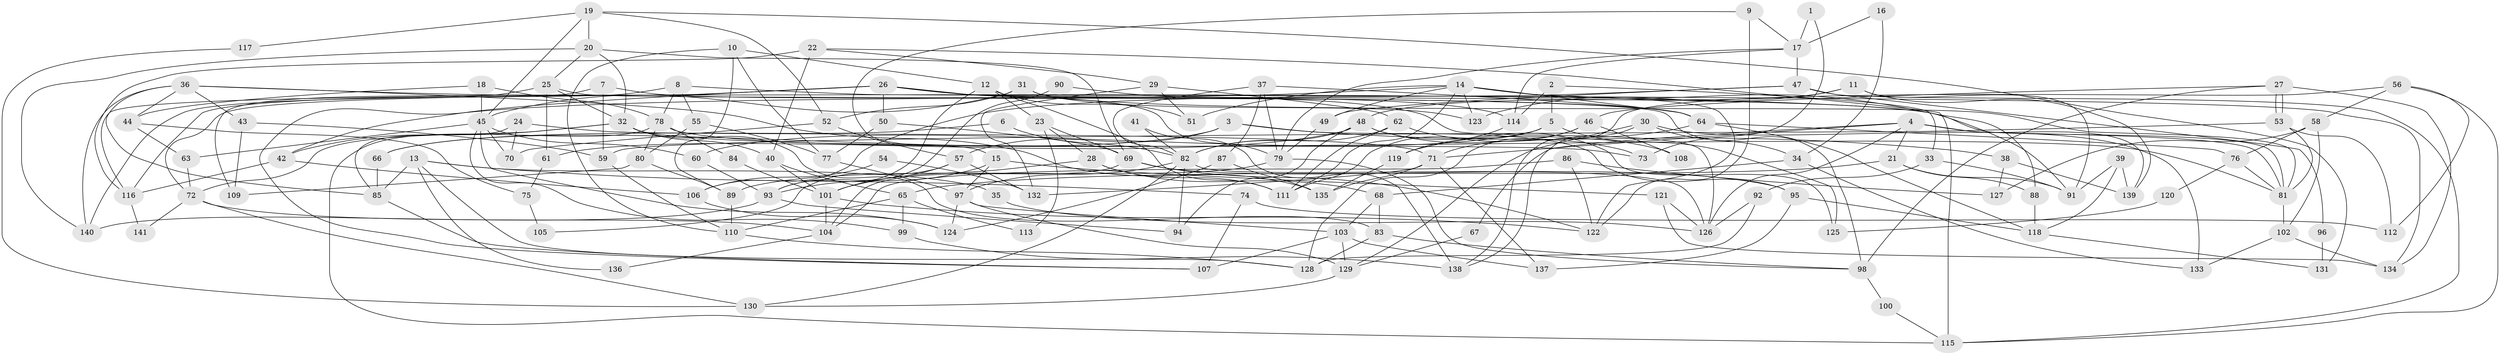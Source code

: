 // coarse degree distribution, {2: 0.11428571428571428, 8: 0.07142857142857142, 5: 0.12857142857142856, 14: 0.014285714285714285, 6: 0.15714285714285714, 16: 0.014285714285714285, 9: 0.02857142857142857, 13: 0.014285714285714285, 3: 0.22857142857142856, 24: 0.014285714285714285, 10: 0.02857142857142857, 11: 0.02857142857142857, 4: 0.1, 7: 0.05714285714285714}
// Generated by graph-tools (version 1.1) at 2025/19/03/04/25 18:19:02]
// undirected, 141 vertices, 282 edges
graph export_dot {
graph [start="1"]
  node [color=gray90,style=filled];
  1;
  2;
  3;
  4;
  5;
  6;
  7;
  8;
  9;
  10;
  11;
  12;
  13;
  14;
  15;
  16;
  17;
  18;
  19;
  20;
  21;
  22;
  23;
  24;
  25;
  26;
  27;
  28;
  29;
  30;
  31;
  32;
  33;
  34;
  35;
  36;
  37;
  38;
  39;
  40;
  41;
  42;
  43;
  44;
  45;
  46;
  47;
  48;
  49;
  50;
  51;
  52;
  53;
  54;
  55;
  56;
  57;
  58;
  59;
  60;
  61;
  62;
  63;
  64;
  65;
  66;
  67;
  68;
  69;
  70;
  71;
  72;
  73;
  74;
  75;
  76;
  77;
  78;
  79;
  80;
  81;
  82;
  83;
  84;
  85;
  86;
  87;
  88;
  89;
  90;
  91;
  92;
  93;
  94;
  95;
  96;
  97;
  98;
  99;
  100;
  101;
  102;
  103;
  104;
  105;
  106;
  107;
  108;
  109;
  110;
  111;
  112;
  113;
  114;
  115;
  116;
  117;
  118;
  119;
  120;
  121;
  122;
  123;
  124;
  125;
  126;
  127;
  128;
  129;
  130;
  131;
  132;
  133;
  134;
  135;
  136;
  137;
  138;
  139;
  140;
  141;
  1 -- 17;
  1 -- 73;
  2 -- 33;
  2 -- 114;
  2 -- 5;
  3 -- 95;
  3 -- 57;
  3 -- 38;
  3 -- 66;
  4 -- 126;
  4 -- 21;
  4 -- 67;
  4 -- 71;
  4 -- 81;
  4 -- 139;
  5 -- 60;
  5 -- 111;
  5 -- 125;
  6 -- 66;
  6 -- 82;
  7 -- 59;
  7 -- 64;
  7 -- 116;
  8 -- 78;
  8 -- 134;
  8 -- 55;
  8 -- 140;
  9 -- 17;
  9 -- 15;
  9 -- 122;
  10 -- 12;
  10 -- 110;
  10 -- 77;
  10 -- 89;
  11 -- 123;
  11 -- 91;
  11 -- 48;
  11 -- 139;
  12 -- 93;
  12 -- 111;
  12 -- 23;
  12 -- 51;
  13 -- 128;
  13 -- 74;
  13 -- 35;
  13 -- 85;
  13 -- 136;
  14 -- 122;
  14 -- 111;
  14 -- 49;
  14 -- 51;
  14 -- 64;
  14 -- 88;
  14 -- 107;
  14 -- 123;
  15 -- 97;
  15 -- 93;
  15 -- 121;
  16 -- 34;
  16 -- 17;
  17 -- 79;
  17 -- 47;
  17 -- 114;
  18 -- 44;
  18 -- 78;
  18 -- 45;
  19 -- 20;
  19 -- 52;
  19 -- 45;
  19 -- 117;
  19 -- 131;
  20 -- 140;
  20 -- 69;
  20 -- 25;
  20 -- 32;
  21 -- 65;
  21 -- 88;
  21 -- 91;
  22 -- 115;
  22 -- 40;
  22 -- 29;
  22 -- 116;
  23 -- 28;
  23 -- 69;
  23 -- 113;
  24 -- 70;
  24 -- 85;
  24 -- 71;
  25 -- 32;
  25 -- 61;
  25 -- 98;
  25 -- 109;
  26 -- 79;
  26 -- 116;
  26 -- 42;
  26 -- 50;
  26 -- 72;
  26 -- 91;
  26 -- 126;
  27 -- 53;
  27 -- 53;
  27 -- 98;
  27 -- 46;
  27 -- 134;
  28 -- 68;
  28 -- 101;
  28 -- 111;
  29 -- 51;
  29 -- 62;
  29 -- 132;
  30 -- 34;
  30 -- 129;
  30 -- 133;
  30 -- 138;
  31 -- 45;
  31 -- 81;
  31 -- 52;
  31 -- 123;
  32 -- 42;
  32 -- 40;
  32 -- 72;
  32 -- 73;
  32 -- 83;
  33 -- 91;
  33 -- 92;
  34 -- 133;
  34 -- 68;
  35 -- 126;
  36 -- 135;
  36 -- 81;
  36 -- 43;
  36 -- 44;
  36 -- 85;
  36 -- 140;
  37 -- 82;
  37 -- 79;
  37 -- 64;
  37 -- 87;
  38 -- 139;
  38 -- 127;
  39 -- 91;
  39 -- 139;
  39 -- 118;
  40 -- 101;
  40 -- 65;
  41 -- 138;
  41 -- 82;
  42 -- 116;
  42 -- 106;
  43 -- 59;
  43 -- 109;
  44 -- 63;
  44 -- 75;
  45 -- 60;
  45 -- 63;
  45 -- 70;
  45 -- 99;
  45 -- 124;
  46 -- 71;
  46 -- 108;
  46 -- 128;
  47 -- 106;
  47 -- 49;
  47 -- 96;
  47 -- 115;
  48 -- 82;
  48 -- 61;
  48 -- 73;
  48 -- 94;
  48 -- 125;
  49 -- 79;
  50 -- 77;
  50 -- 69;
  52 -- 57;
  52 -- 70;
  53 -- 81;
  53 -- 59;
  53 -- 112;
  54 -- 106;
  54 -- 132;
  55 -- 77;
  55 -- 80;
  56 -- 115;
  56 -- 58;
  56 -- 112;
  56 -- 138;
  57 -- 101;
  57 -- 132;
  57 -- 105;
  58 -- 102;
  58 -- 127;
  58 -- 76;
  59 -- 110;
  60 -- 93;
  61 -- 75;
  62 -- 111;
  62 -- 82;
  62 -- 108;
  63 -- 72;
  64 -- 76;
  64 -- 118;
  64 -- 119;
  65 -- 99;
  65 -- 110;
  65 -- 113;
  66 -- 85;
  67 -- 129;
  68 -- 103;
  68 -- 83;
  69 -- 95;
  69 -- 104;
  69 -- 122;
  71 -- 132;
  71 -- 135;
  71 -- 137;
  72 -- 104;
  72 -- 130;
  72 -- 141;
  74 -- 107;
  74 -- 112;
  75 -- 105;
  76 -- 81;
  76 -- 120;
  77 -- 97;
  78 -- 80;
  78 -- 81;
  78 -- 84;
  78 -- 115;
  79 -- 98;
  79 -- 89;
  80 -- 109;
  80 -- 89;
  81 -- 102;
  82 -- 97;
  82 -- 94;
  82 -- 126;
  82 -- 130;
  83 -- 128;
  83 -- 98;
  84 -- 101;
  85 -- 107;
  86 -- 122;
  86 -- 104;
  86 -- 127;
  87 -- 124;
  87 -- 135;
  88 -- 118;
  89 -- 110;
  90 -- 93;
  90 -- 114;
  92 -- 126;
  92 -- 128;
  93 -- 94;
  93 -- 140;
  95 -- 118;
  95 -- 137;
  96 -- 131;
  97 -- 103;
  97 -- 129;
  97 -- 124;
  98 -- 100;
  99 -- 138;
  100 -- 115;
  101 -- 122;
  101 -- 104;
  102 -- 134;
  102 -- 133;
  103 -- 137;
  103 -- 107;
  103 -- 129;
  104 -- 136;
  106 -- 124;
  110 -- 128;
  114 -- 119;
  116 -- 141;
  117 -- 130;
  118 -- 131;
  119 -- 135;
  120 -- 125;
  121 -- 126;
  121 -- 134;
  129 -- 130;
}
